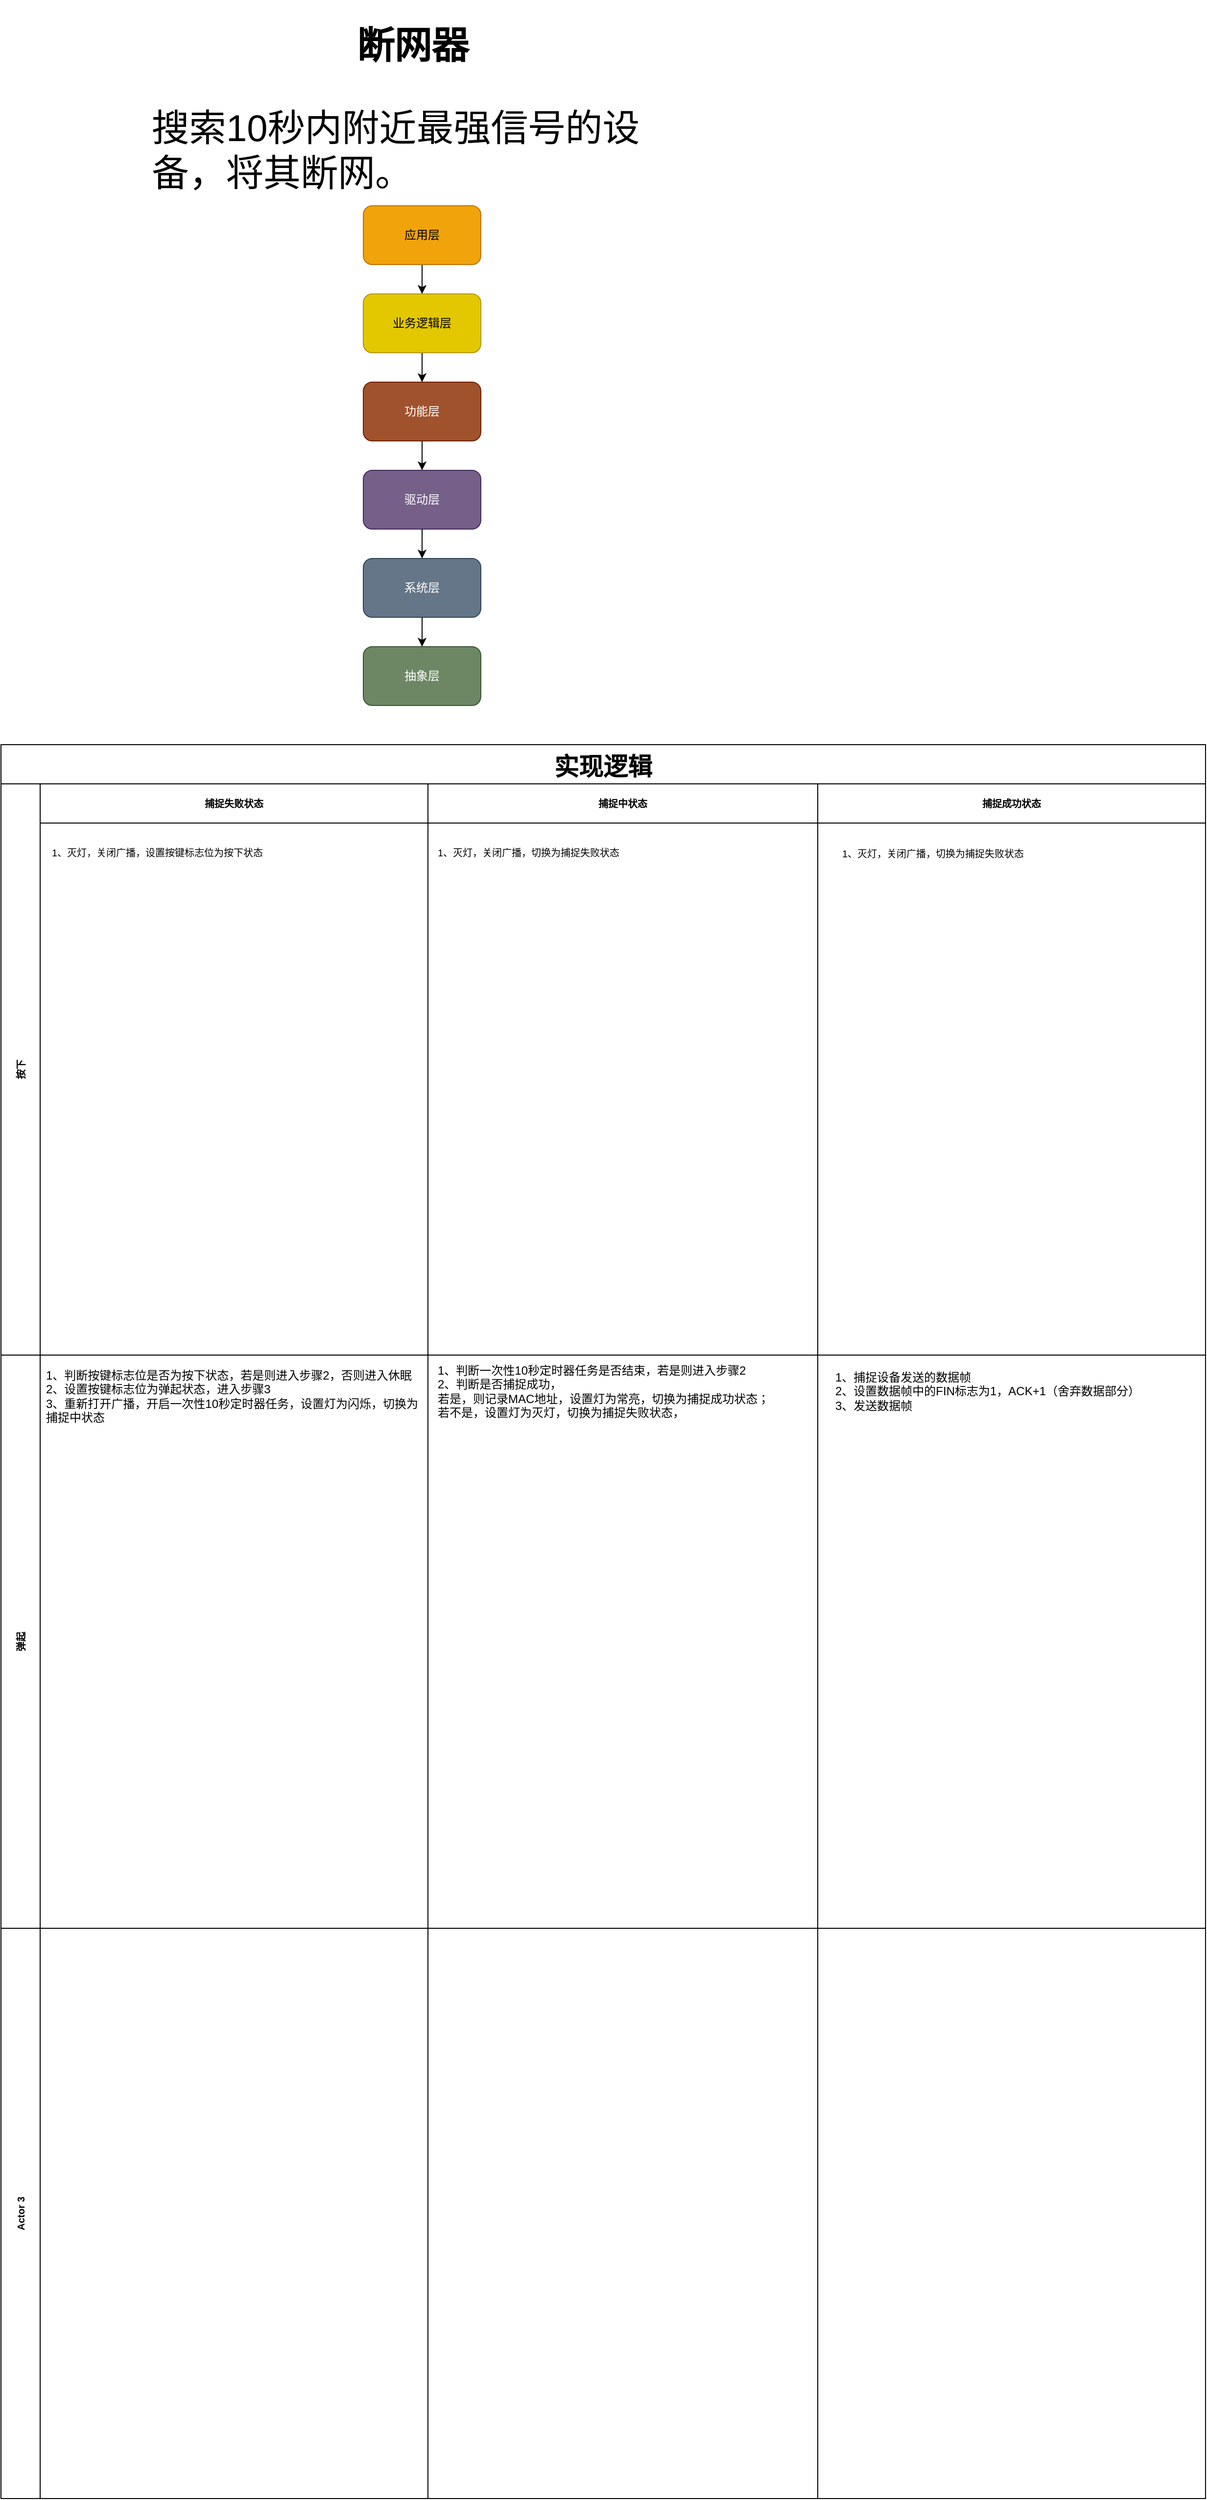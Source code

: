 <mxfile version="20.2.2" type="device"><diagram id="fhR_-tc4gf2w4I7-9omu" name="第 1 页"><mxGraphModel dx="1511" dy="1963" grid="1" gridSize="10" guides="1" tooltips="1" connect="1" arrows="1" fold="1" page="1" pageScale="1" pageWidth="827" pageHeight="1169" math="0" shadow="0"><root><mxCell id="0"/><mxCell id="1" parent="0"/><mxCell id="aOj-R0Au3dKZSOh6NX8C-17" value="" style="group" vertex="1" connectable="0" parent="1"><mxGeometry x="380" y="200" width="120" height="510" as="geometry"/></mxCell><mxCell id="aOj-R0Au3dKZSOh6NX8C-1" value="抽象层" style="rounded=1;whiteSpace=wrap;html=1;fillColor=#6d8764;fontColor=#ffffff;strokeColor=#3A5431;" vertex="1" parent="aOj-R0Au3dKZSOh6NX8C-17"><mxGeometry y="450" width="120" height="60" as="geometry"/></mxCell><mxCell id="aOj-R0Au3dKZSOh6NX8C-4" value="驱动层" style="rounded=1;whiteSpace=wrap;html=1;fillColor=#76608a;fontColor=#ffffff;strokeColor=#432D57;" vertex="1" parent="aOj-R0Au3dKZSOh6NX8C-17"><mxGeometry y="270" width="120" height="60" as="geometry"/></mxCell><mxCell id="aOj-R0Au3dKZSOh6NX8C-16" value="" style="edgeStyle=orthogonalEdgeStyle;rounded=0;orthogonalLoop=1;jettySize=auto;html=1;" edge="1" parent="aOj-R0Au3dKZSOh6NX8C-17" source="aOj-R0Au3dKZSOh6NX8C-5" target="aOj-R0Au3dKZSOh6NX8C-1"><mxGeometry relative="1" as="geometry"/></mxCell><mxCell id="aOj-R0Au3dKZSOh6NX8C-5" value="系统层" style="rounded=1;whiteSpace=wrap;html=1;fillColor=#647687;fontColor=#ffffff;strokeColor=#314354;" vertex="1" parent="aOj-R0Au3dKZSOh6NX8C-17"><mxGeometry y="360" width="120" height="60" as="geometry"/></mxCell><mxCell id="aOj-R0Au3dKZSOh6NX8C-15" value="" style="edgeStyle=orthogonalEdgeStyle;rounded=0;orthogonalLoop=1;jettySize=auto;html=1;" edge="1" parent="aOj-R0Au3dKZSOh6NX8C-17" source="aOj-R0Au3dKZSOh6NX8C-4" target="aOj-R0Au3dKZSOh6NX8C-5"><mxGeometry relative="1" as="geometry"/></mxCell><mxCell id="aOj-R0Au3dKZSOh6NX8C-14" value="" style="edgeStyle=orthogonalEdgeStyle;rounded=0;orthogonalLoop=1;jettySize=auto;html=1;" edge="1" parent="aOj-R0Au3dKZSOh6NX8C-17" source="aOj-R0Au3dKZSOh6NX8C-6" target="aOj-R0Au3dKZSOh6NX8C-4"><mxGeometry relative="1" as="geometry"/></mxCell><mxCell id="aOj-R0Au3dKZSOh6NX8C-6" value="功能层" style="rounded=1;whiteSpace=wrap;html=1;fillColor=#a0522d;fontColor=#ffffff;strokeColor=#6D1F00;" vertex="1" parent="aOj-R0Au3dKZSOh6NX8C-17"><mxGeometry y="180" width="120" height="60" as="geometry"/></mxCell><mxCell id="aOj-R0Au3dKZSOh6NX8C-10" value="" style="edgeStyle=orthogonalEdgeStyle;rounded=0;orthogonalLoop=1;jettySize=auto;html=1;" edge="1" parent="aOj-R0Au3dKZSOh6NX8C-17" source="aOj-R0Au3dKZSOh6NX8C-7" target="aOj-R0Au3dKZSOh6NX8C-6"><mxGeometry relative="1" as="geometry"/></mxCell><mxCell id="aOj-R0Au3dKZSOh6NX8C-7" value="业务逻辑层" style="rounded=1;whiteSpace=wrap;html=1;fillColor=#e3c800;fontColor=#000000;strokeColor=#B09500;" vertex="1" parent="aOj-R0Au3dKZSOh6NX8C-17"><mxGeometry y="90" width="120" height="60" as="geometry"/></mxCell><mxCell id="aOj-R0Au3dKZSOh6NX8C-9" value="" style="edgeStyle=orthogonalEdgeStyle;rounded=0;orthogonalLoop=1;jettySize=auto;html=1;" edge="1" parent="aOj-R0Au3dKZSOh6NX8C-17" source="aOj-R0Au3dKZSOh6NX8C-8" target="aOj-R0Au3dKZSOh6NX8C-7"><mxGeometry relative="1" as="geometry"/></mxCell><mxCell id="aOj-R0Au3dKZSOh6NX8C-8" value="应用层" style="rounded=1;whiteSpace=wrap;html=1;fillColor=#f0a30a;fontColor=#000000;strokeColor=#BD7000;" vertex="1" parent="aOj-R0Au3dKZSOh6NX8C-17"><mxGeometry width="120" height="60" as="geometry"/></mxCell><mxCell id="aOj-R0Au3dKZSOh6NX8C-18" value="&lt;h1 style=&quot;text-align: center; font-size: 38px;&quot;&gt;&lt;font style=&quot;font-size: 38px;&quot;&gt;断网器&lt;/font&gt;&lt;/h1&gt;&lt;p style=&quot;font-size: 38px;&quot;&gt;&lt;font style=&quot;font-size: 38px;&quot;&gt;搜索10秒内附近最强信号的设备，将其断网。&lt;/font&gt;&lt;/p&gt;" style="text;html=1;strokeColor=none;fillColor=none;spacing=5;spacingTop=-20;whiteSpace=wrap;overflow=hidden;rounded=0;" vertex="1" parent="1"><mxGeometry x="159" width="541" height="190" as="geometry"/></mxCell><mxCell id="aOj-R0Au3dKZSOh6NX8C-22" value="实现逻辑" style="shape=table;childLayout=tableLayout;startSize=40;collapsible=0;recursiveResize=0;expand=0;fontStyle=1;fontSize=25;" vertex="1" parent="1"><mxGeometry x="10" y="750" width="1230" height="1790" as="geometry"/></mxCell><mxCell id="aOj-R0Au3dKZSOh6NX8C-23" value="按下" style="shape=tableRow;horizontal=0;startSize=40;swimlaneHead=0;swimlaneBody=0;top=0;left=0;bottom=0;right=0;dropTarget=0;fillColor=none;collapsible=0;recursiveResize=0;expand=0;fontStyle=1;fontSize=10;" vertex="1" parent="aOj-R0Au3dKZSOh6NX8C-22"><mxGeometry y="40" width="1230" height="583" as="geometry"/></mxCell><mxCell id="aOj-R0Au3dKZSOh6NX8C-24" value="捕捉失败状态" style="swimlane;swimlaneHead=0;swimlaneBody=0;fontStyle=0;connectable=0;fillColor=none;startSize=40;collapsible=0;recursiveResize=0;expand=0;fontStyle=1;fontSize=10;" vertex="1" parent="aOj-R0Au3dKZSOh6NX8C-23"><mxGeometry x="40" width="396" height="583" as="geometry"><mxRectangle width="396" height="583" as="alternateBounds"/></mxGeometry></mxCell><mxCell id="aOj-R0Au3dKZSOh6NX8C-35" value="1、灭灯，关闭广播，设置按键标志位为按下状态" style="text;html=1;align=left;verticalAlign=middle;resizable=0;points=[];autosize=1;strokeColor=none;fillColor=none;fontSize=10;" vertex="1" parent="aOj-R0Au3dKZSOh6NX8C-24"><mxGeometry x="10" y="55" width="280" height="30" as="geometry"/></mxCell><mxCell id="aOj-R0Au3dKZSOh6NX8C-25" value="捕捉中状态" style="swimlane;swimlaneHead=0;swimlaneBody=0;fontStyle=0;connectable=0;fillColor=none;startSize=40;collapsible=0;recursiveResize=0;expand=0;fontStyle=1;fontSize=10;" vertex="1" parent="aOj-R0Au3dKZSOh6NX8C-23"><mxGeometry x="436" width="398" height="583" as="geometry"><mxRectangle width="398" height="583" as="alternateBounds"/></mxGeometry></mxCell><mxCell id="aOj-R0Au3dKZSOh6NX8C-36" value="1、灭灯，关闭广播，切换为捕捉失败状态" style="text;html=1;align=left;verticalAlign=middle;resizable=0;points=[];autosize=1;strokeColor=none;fillColor=none;fontSize=10;" vertex="1" parent="aOj-R0Au3dKZSOh6NX8C-25"><mxGeometry x="8" y="55" width="250" height="30" as="geometry"/></mxCell><mxCell id="aOj-R0Au3dKZSOh6NX8C-26" value="捕捉成功状态" style="swimlane;swimlaneHead=0;swimlaneBody=0;fontStyle=0;connectable=0;fillColor=none;startSize=40;collapsible=0;recursiveResize=0;expand=0;fontStyle=1;fontSize=10;" vertex="1" parent="aOj-R0Au3dKZSOh6NX8C-23"><mxGeometry x="834" width="396" height="583" as="geometry"><mxRectangle width="396" height="583" as="alternateBounds"/></mxGeometry></mxCell><mxCell id="aOj-R0Au3dKZSOh6NX8C-37" value="&lt;span style=&quot;font-size: 10px;&quot;&gt;1、灭灯，关闭广播，切换为捕捉失败状态&lt;/span&gt;" style="text;html=1;align=left;verticalAlign=middle;resizable=0;points=[];autosize=1;strokeColor=none;fillColor=none;fontSize=25;" vertex="1" parent="aOj-R0Au3dKZSOh6NX8C-26"><mxGeometry x="23" y="45" width="250" height="40" as="geometry"/></mxCell><mxCell id="aOj-R0Au3dKZSOh6NX8C-27" value="弹起" style="shape=tableRow;horizontal=0;startSize=40;swimlaneHead=0;swimlaneBody=0;top=0;left=0;bottom=0;right=0;dropTarget=0;fillColor=none;collapsible=0;recursiveResize=0;expand=0;fontStyle=1;fontSize=10;" vertex="1" parent="aOj-R0Au3dKZSOh6NX8C-22"><mxGeometry y="623" width="1230" height="585" as="geometry"/></mxCell><mxCell id="aOj-R0Au3dKZSOh6NX8C-28" value="" style="swimlane;swimlaneHead=0;swimlaneBody=0;fontStyle=0;connectable=0;fillColor=none;startSize=0;collapsible=0;recursiveResize=0;expand=0;fontStyle=1;fontSize=10;" vertex="1" parent="aOj-R0Au3dKZSOh6NX8C-27"><mxGeometry x="40" width="396" height="585" as="geometry"><mxRectangle width="396" height="585" as="alternateBounds"/></mxGeometry></mxCell><mxCell id="aOj-R0Au3dKZSOh6NX8C-38" value="1、判断按键标志位是否为按下状态，若是则进入步骤2，否则进入休眠&lt;br&gt;2、设置按键标志位为弹起状态，进入步骤3&lt;br&gt;3、重新打开广播，开启一次性10秒定时器任务，设置灯为闪烁，切换为&lt;br&gt;捕捉中状态" style="text;html=1;align=left;verticalAlign=middle;resizable=0;points=[];autosize=1;strokeColor=none;fillColor=none;fontSize=12;" vertex="1" parent="aOj-R0Au3dKZSOh6NX8C-28"><mxGeometry x="4" y="7" width="400" height="70" as="geometry"/></mxCell><mxCell id="aOj-R0Au3dKZSOh6NX8C-29" value="" style="swimlane;swimlaneHead=0;swimlaneBody=0;fontStyle=0;connectable=0;fillColor=none;startSize=0;collapsible=0;recursiveResize=0;expand=0;fontStyle=1;fontSize=10;" vertex="1" parent="aOj-R0Au3dKZSOh6NX8C-27"><mxGeometry x="436" width="398" height="585" as="geometry"><mxRectangle width="398" height="585" as="alternateBounds"/></mxGeometry></mxCell><mxCell id="aOj-R0Au3dKZSOh6NX8C-39" value="1、判断一次性10秒定时器任务是否结束，若是则进入步骤2&lt;br&gt;2、判断是否捕捉成功，&lt;br&gt;若是，则记录MAC地址，设置灯为常亮，切换为捕捉成功状态；&lt;br&gt;若不是，设置灯为灭灯，切换为捕捉失败状态，" style="text;html=1;align=left;verticalAlign=middle;resizable=0;points=[];autosize=1;strokeColor=none;fillColor=none;fontSize=12;" vertex="1" parent="aOj-R0Au3dKZSOh6NX8C-29"><mxGeometry x="8" y="2" width="360" height="70" as="geometry"/></mxCell><mxCell id="aOj-R0Au3dKZSOh6NX8C-30" value="" style="swimlane;swimlaneHead=0;swimlaneBody=0;fontStyle=0;connectable=0;fillColor=none;startSize=0;collapsible=0;recursiveResize=0;expand=0;fontStyle=1;fontSize=10;" vertex="1" parent="aOj-R0Au3dKZSOh6NX8C-27"><mxGeometry x="834" width="396" height="585" as="geometry"><mxRectangle width="396" height="585" as="alternateBounds"/></mxGeometry></mxCell><mxCell id="aOj-R0Au3dKZSOh6NX8C-40" value="1、捕捉设备发送的数据帧&lt;br&gt;2、设置数据帧中的FIN标志为1，ACK+1（舍弃数据部分）&lt;br&gt;3、发送数据帧" style="text;html=1;align=left;verticalAlign=middle;resizable=0;points=[];autosize=1;strokeColor=none;fillColor=none;fontSize=12;" vertex="1" parent="aOj-R0Au3dKZSOh6NX8C-30"><mxGeometry x="16" y="7" width="330" height="60" as="geometry"/></mxCell><mxCell id="aOj-R0Au3dKZSOh6NX8C-31" value="Actor 3" style="shape=tableRow;horizontal=0;startSize=40;swimlaneHead=0;swimlaneBody=0;top=0;left=0;bottom=0;right=0;dropTarget=0;fillColor=none;collapsible=0;recursiveResize=0;expand=0;fontStyle=1;fontSize=10;" vertex="1" parent="aOj-R0Au3dKZSOh6NX8C-22"><mxGeometry y="1208" width="1230" height="582" as="geometry"/></mxCell><mxCell id="aOj-R0Au3dKZSOh6NX8C-32" value="" style="swimlane;swimlaneHead=0;swimlaneBody=0;fontStyle=0;connectable=0;fillColor=none;startSize=0;collapsible=0;recursiveResize=0;expand=0;fontStyle=1;fontSize=10;" vertex="1" parent="aOj-R0Au3dKZSOh6NX8C-31"><mxGeometry x="40" width="396" height="582" as="geometry"><mxRectangle width="396" height="582" as="alternateBounds"/></mxGeometry></mxCell><mxCell id="aOj-R0Au3dKZSOh6NX8C-33" value="" style="swimlane;swimlaneHead=0;swimlaneBody=0;fontStyle=0;connectable=0;fillColor=none;startSize=0;collapsible=0;recursiveResize=0;expand=0;fontStyle=1;fontSize=10;" vertex="1" parent="aOj-R0Au3dKZSOh6NX8C-31"><mxGeometry x="436" width="398" height="582" as="geometry"><mxRectangle width="398" height="582" as="alternateBounds"/></mxGeometry></mxCell><mxCell id="aOj-R0Au3dKZSOh6NX8C-34" value="" style="swimlane;swimlaneHead=0;swimlaneBody=0;fontStyle=0;connectable=0;fillColor=none;startSize=0;collapsible=0;recursiveResize=0;expand=0;fontStyle=1;fontSize=10;" vertex="1" parent="aOj-R0Au3dKZSOh6NX8C-31"><mxGeometry x="834" width="396" height="582" as="geometry"><mxRectangle width="396" height="582" as="alternateBounds"/></mxGeometry></mxCell></root></mxGraphModel></diagram></mxfile>
